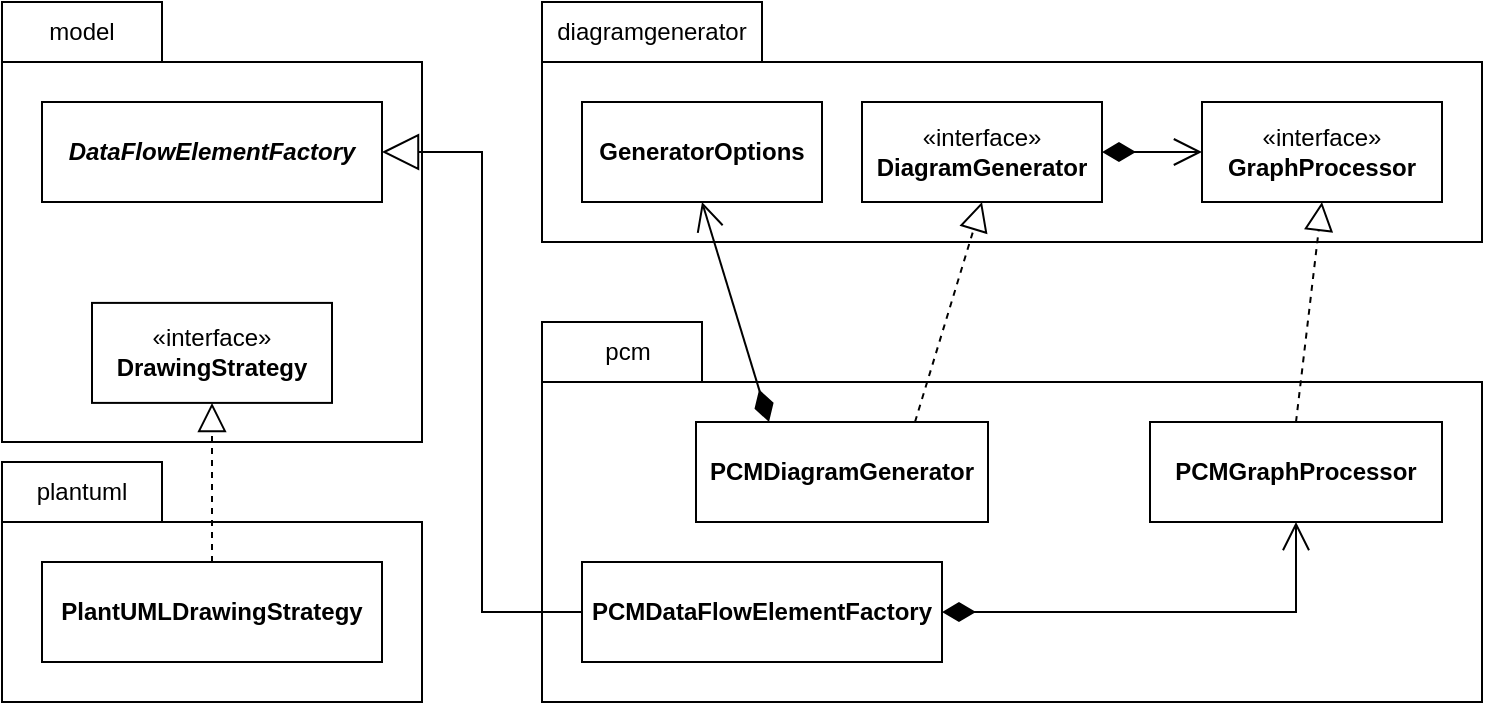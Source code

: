 <mxfile version="21.7.5" type="device">
  <diagram id="szBT87NzyXCcZbLUtHF5" name="Seite-1">
    <mxGraphModel dx="1434" dy="792" grid="1" gridSize="10" guides="1" tooltips="1" connect="1" arrows="1" fold="1" page="1" pageScale="1" pageWidth="827" pageHeight="1169" math="0" shadow="0">
      <root>
        <mxCell id="0" />
        <mxCell id="1" parent="0" />
        <mxCell id="swtz01bCFzeQDl-sHaNn-5" value="" style="shape=folder;fontStyle=1;spacingTop=10;tabWidth=80;tabHeight=30;tabPosition=left;html=1;whiteSpace=wrap;" parent="1" vertex="1">
          <mxGeometry x="40" y="40" width="210" height="220" as="geometry" />
        </mxCell>
        <mxCell id="swtz01bCFzeQDl-sHaNn-6" value="model" style="text;html=1;strokeColor=none;fillColor=none;align=center;verticalAlign=middle;whiteSpace=wrap;rounded=0;" parent="1" vertex="1">
          <mxGeometry x="40" y="40" width="80" height="30.91" as="geometry" />
        </mxCell>
        <mxCell id="swtz01bCFzeQDl-sHaNn-8" value="&lt;div&gt;«interface»&lt;/div&gt;&lt;div&gt;&lt;b&gt;DrawingStrategy&lt;/b&gt;&lt;/div&gt;" style="html=1;whiteSpace=wrap;" parent="1" vertex="1">
          <mxGeometry x="85" y="190.45" width="120" height="50" as="geometry" />
        </mxCell>
        <mxCell id="swtz01bCFzeQDl-sHaNn-10" value="" style="shape=folder;fontStyle=1;spacingTop=10;tabWidth=80;tabHeight=30;tabPosition=left;html=1;whiteSpace=wrap;" parent="1" vertex="1">
          <mxGeometry x="40" y="270" width="210" height="120" as="geometry" />
        </mxCell>
        <mxCell id="swtz01bCFzeQDl-sHaNn-11" value="&lt;div&gt;plantuml&lt;/div&gt;" style="text;html=1;strokeColor=none;fillColor=none;align=center;verticalAlign=middle;whiteSpace=wrap;rounded=0;" parent="1" vertex="1">
          <mxGeometry x="40" y="270" width="80" height="30.91" as="geometry" />
        </mxCell>
        <mxCell id="swtz01bCFzeQDl-sHaNn-12" value="&lt;b&gt;PlantUMLDrawingStrategy&lt;/b&gt;" style="html=1;whiteSpace=wrap;" parent="1" vertex="1">
          <mxGeometry x="60" y="320" width="170" height="50" as="geometry" />
        </mxCell>
        <mxCell id="swtz01bCFzeQDl-sHaNn-16" value="" style="shape=folder;fontStyle=1;spacingTop=10;tabWidth=110;tabHeight=30;tabPosition=left;html=1;whiteSpace=wrap;" parent="1" vertex="1">
          <mxGeometry x="310" y="40" width="470" height="120" as="geometry" />
        </mxCell>
        <mxCell id="swtz01bCFzeQDl-sHaNn-17" value="&lt;b&gt;GeneratorOptions&lt;/b&gt;" style="html=1;whiteSpace=wrap;" parent="1" vertex="1">
          <mxGeometry x="330" y="90" width="120" height="50" as="geometry" />
        </mxCell>
        <mxCell id="swtz01bCFzeQDl-sHaNn-19" value="&lt;div&gt;«interface»&lt;/div&gt;&lt;div&gt;&lt;b&gt;DiagramGenerator&lt;/b&gt;&lt;/div&gt;" style="html=1;whiteSpace=wrap;" parent="1" vertex="1">
          <mxGeometry x="470" y="90" width="120" height="50" as="geometry" />
        </mxCell>
        <mxCell id="swtz01bCFzeQDl-sHaNn-20" value="&lt;div&gt;«interface»&lt;/div&gt;&lt;div&gt;&lt;b&gt;GraphProcessor&lt;/b&gt;&lt;/div&gt;" style="html=1;whiteSpace=wrap;" parent="1" vertex="1">
          <mxGeometry x="640" y="90" width="120" height="50" as="geometry" />
        </mxCell>
        <mxCell id="swtz01bCFzeQDl-sHaNn-21" value="diagramgenerator" style="text;html=1;strokeColor=none;fillColor=none;align=center;verticalAlign=middle;whiteSpace=wrap;rounded=0;" parent="1" vertex="1">
          <mxGeometry x="310" y="40" width="110" height="30.91" as="geometry" />
        </mxCell>
        <mxCell id="swtz01bCFzeQDl-sHaNn-22" value="" style="shape=folder;fontStyle=1;spacingTop=10;tabWidth=80;tabHeight=30;tabPosition=left;html=1;whiteSpace=wrap;" parent="1" vertex="1">
          <mxGeometry x="310" y="200" width="470" height="190" as="geometry" />
        </mxCell>
        <mxCell id="swtz01bCFzeQDl-sHaNn-23" value="pcm" style="text;html=1;strokeColor=none;fillColor=none;align=center;verticalAlign=middle;whiteSpace=wrap;rounded=0;" parent="1" vertex="1">
          <mxGeometry x="310" y="200" width="85.714" height="30.909" as="geometry" />
        </mxCell>
        <mxCell id="swtz01bCFzeQDl-sHaNn-24" value="&lt;b&gt;PCMDiagramGenerator&lt;br&gt;&lt;/b&gt;" style="html=1;whiteSpace=wrap;" parent="1" vertex="1">
          <mxGeometry x="387" y="250" width="146" height="50" as="geometry" />
        </mxCell>
        <mxCell id="swtz01bCFzeQDl-sHaNn-25" value="&lt;b&gt;PCMGraphProcessor&lt;/b&gt;" style="html=1;whiteSpace=wrap;" parent="1" vertex="1">
          <mxGeometry x="614" y="250" width="146" height="50" as="geometry" />
        </mxCell>
        <mxCell id="swtz01bCFzeQDl-sHaNn-26" value="&lt;b&gt;PCMDataFlowElementFactory&lt;/b&gt;" style="html=1;whiteSpace=wrap;" parent="1" vertex="1">
          <mxGeometry x="330" y="320" width="180" height="50" as="geometry" />
        </mxCell>
        <mxCell id="swtz01bCFzeQDl-sHaNn-29" value="" style="endArrow=open;html=1;endSize=12;startArrow=diamondThin;startSize=14;startFill=1;align=left;verticalAlign=bottom;entryX=0.5;entryY=1;entryDx=0;entryDy=0;exitX=0.25;exitY=0;exitDx=0;exitDy=0;" parent="1" source="swtz01bCFzeQDl-sHaNn-24" target="swtz01bCFzeQDl-sHaNn-17" edge="1">
          <mxGeometry x="-0.119" y="-36" relative="1" as="geometry">
            <mxPoint x="490" y="190" as="sourcePoint" />
            <mxPoint x="490" y="260" as="targetPoint" />
            <mxPoint x="1" as="offset" />
          </mxGeometry>
        </mxCell>
        <mxCell id="swtz01bCFzeQDl-sHaNn-31" value="" style="endArrow=block;dashed=1;endFill=0;endSize=12;html=1;rounded=0;entryX=0.5;entryY=1;entryDx=0;entryDy=0;exitX=0.75;exitY=0;exitDx=0;exitDy=0;" parent="1" source="swtz01bCFzeQDl-sHaNn-24" target="swtz01bCFzeQDl-sHaNn-19" edge="1">
          <mxGeometry width="160" relative="1" as="geometry">
            <mxPoint x="330" y="260" as="sourcePoint" />
            <mxPoint x="490" y="260" as="targetPoint" />
          </mxGeometry>
        </mxCell>
        <mxCell id="swtz01bCFzeQDl-sHaNn-32" value="" style="endArrow=open;html=1;endSize=12;startArrow=diamondThin;startSize=14;startFill=1;edgeStyle=orthogonalEdgeStyle;align=left;verticalAlign=bottom;rounded=0;exitX=1;exitY=0.5;exitDx=0;exitDy=0;entryX=0;entryY=0.5;entryDx=0;entryDy=0;" parent="1" source="swtz01bCFzeQDl-sHaNn-19" target="swtz01bCFzeQDl-sHaNn-20" edge="1">
          <mxGeometry x="-0.2" y="25" relative="1" as="geometry">
            <mxPoint x="330" y="260" as="sourcePoint" />
            <mxPoint x="490" y="260" as="targetPoint" />
            <mxPoint as="offset" />
          </mxGeometry>
        </mxCell>
        <mxCell id="swtz01bCFzeQDl-sHaNn-33" value="&lt;i&gt;&lt;b&gt;DataFlowElementFactory&lt;/b&gt;&lt;/i&gt;" style="html=1;whiteSpace=wrap;" parent="1" vertex="1">
          <mxGeometry x="60" y="90" width="170" height="50" as="geometry" />
        </mxCell>
        <mxCell id="swtz01bCFzeQDl-sHaNn-35" value="" style="endArrow=block;dashed=1;endFill=0;endSize=12;html=1;rounded=0;exitX=0.5;exitY=0;exitDx=0;exitDy=0;entryX=0.5;entryY=1;entryDx=0;entryDy=0;" parent="1" source="swtz01bCFzeQDl-sHaNn-25" target="swtz01bCFzeQDl-sHaNn-20" edge="1">
          <mxGeometry width="160" relative="1" as="geometry">
            <mxPoint x="420" y="220" as="sourcePoint" />
            <mxPoint x="580" y="220" as="targetPoint" />
          </mxGeometry>
        </mxCell>
        <mxCell id="swtz01bCFzeQDl-sHaNn-36" value="" style="endArrow=open;html=1;endSize=12;startArrow=diamondThin;startSize=14;startFill=1;edgeStyle=orthogonalEdgeStyle;align=left;verticalAlign=bottom;rounded=0;exitX=1;exitY=0.5;exitDx=0;exitDy=0;entryX=0.5;entryY=1;entryDx=0;entryDy=0;" parent="1" source="swtz01bCFzeQDl-sHaNn-26" target="swtz01bCFzeQDl-sHaNn-25" edge="1">
          <mxGeometry x="-0.46" y="35" relative="1" as="geometry">
            <mxPoint x="350" y="220" as="sourcePoint" />
            <mxPoint x="510" y="220" as="targetPoint" />
            <mxPoint as="offset" />
          </mxGeometry>
        </mxCell>
        <mxCell id="swtz01bCFzeQDl-sHaNn-38" value="" style="endArrow=block;endSize=16;endFill=0;html=1;rounded=0;exitX=0;exitY=0.5;exitDx=0;exitDy=0;entryX=1;entryY=0.5;entryDx=0;entryDy=0;edgeStyle=orthogonalEdgeStyle;" parent="1" source="swtz01bCFzeQDl-sHaNn-26" target="swtz01bCFzeQDl-sHaNn-33" edge="1">
          <mxGeometry width="160" relative="1" as="geometry">
            <mxPoint x="350" y="240" as="sourcePoint" />
            <mxPoint x="510" y="240" as="targetPoint" />
          </mxGeometry>
        </mxCell>
        <mxCell id="swtz01bCFzeQDl-sHaNn-15" value="" style="endArrow=block;dashed=1;endFill=0;endSize=12;html=1;rounded=0;exitX=0.5;exitY=0;exitDx=0;exitDy=0;entryX=0.5;entryY=1;entryDx=0;entryDy=0;" parent="1" source="swtz01bCFzeQDl-sHaNn-12" target="swtz01bCFzeQDl-sHaNn-8" edge="1">
          <mxGeometry width="160" relative="1" as="geometry">
            <mxPoint x="330" y="260" as="sourcePoint" />
            <mxPoint x="490" y="260" as="targetPoint" />
          </mxGeometry>
        </mxCell>
      </root>
    </mxGraphModel>
  </diagram>
</mxfile>
